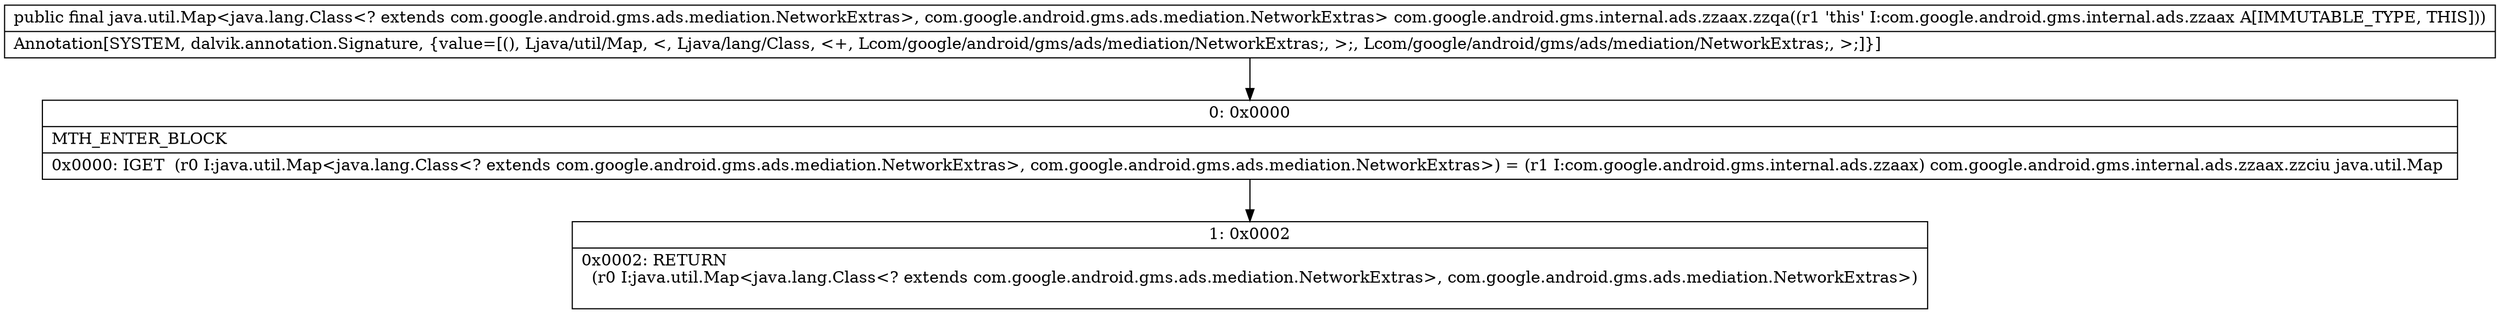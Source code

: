 digraph "CFG forcom.google.android.gms.internal.ads.zzaax.zzqa()Ljava\/util\/Map;" {
Node_0 [shape=record,label="{0\:\ 0x0000|MTH_ENTER_BLOCK\l|0x0000: IGET  (r0 I:java.util.Map\<java.lang.Class\<? extends com.google.android.gms.ads.mediation.NetworkExtras\>, com.google.android.gms.ads.mediation.NetworkExtras\>) = (r1 I:com.google.android.gms.internal.ads.zzaax) com.google.android.gms.internal.ads.zzaax.zzciu java.util.Map \l}"];
Node_1 [shape=record,label="{1\:\ 0x0002|0x0002: RETURN  \l  (r0 I:java.util.Map\<java.lang.Class\<? extends com.google.android.gms.ads.mediation.NetworkExtras\>, com.google.android.gms.ads.mediation.NetworkExtras\>)\l \l}"];
MethodNode[shape=record,label="{public final java.util.Map\<java.lang.Class\<? extends com.google.android.gms.ads.mediation.NetworkExtras\>, com.google.android.gms.ads.mediation.NetworkExtras\> com.google.android.gms.internal.ads.zzaax.zzqa((r1 'this' I:com.google.android.gms.internal.ads.zzaax A[IMMUTABLE_TYPE, THIS]))  | Annotation[SYSTEM, dalvik.annotation.Signature, \{value=[(), Ljava\/util\/Map, \<, Ljava\/lang\/Class, \<+, Lcom\/google\/android\/gms\/ads\/mediation\/NetworkExtras;, \>;, Lcom\/google\/android\/gms\/ads\/mediation\/NetworkExtras;, \>;]\}]\l}"];
MethodNode -> Node_0;
Node_0 -> Node_1;
}

